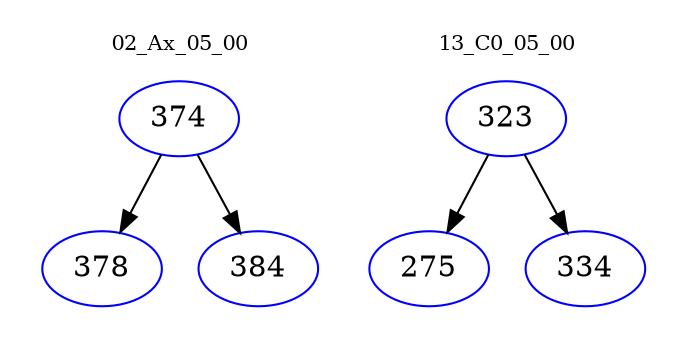 digraph{
subgraph cluster_0 {
color = white
label = "02_Ax_05_00";
fontsize=10;
T0_374 [label="374", color="blue"]
T0_374 -> T0_378 [color="black"]
T0_378 [label="378", color="blue"]
T0_374 -> T0_384 [color="black"]
T0_384 [label="384", color="blue"]
}
subgraph cluster_1 {
color = white
label = "13_C0_05_00";
fontsize=10;
T1_323 [label="323", color="blue"]
T1_323 -> T1_275 [color="black"]
T1_275 [label="275", color="blue"]
T1_323 -> T1_334 [color="black"]
T1_334 [label="334", color="blue"]
}
}
